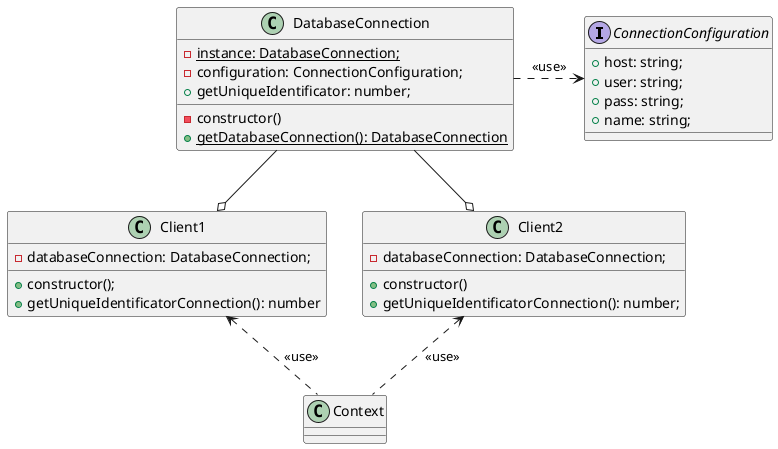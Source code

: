 @startuml
interface ConnectionConfiguration {
  + host: string;
  + user: string;
  + pass: string;
  + name: string;
}

class DatabaseConnection {
  - {static} instance: DatabaseConnection;
  - configuration: ConnectionConfiguration;
  + getUniqueIdentificator: number;
  - constructor()
  + {static} getDatabaseConnection(): DatabaseConnection
}

class Client1 {
  - databaseConnection: DatabaseConnection;
  + constructor();
  + getUniqueIdentificatorConnection(): number
}


class Client2 {
  - databaseConnection: DatabaseConnection;
  + constructor()
  + getUniqueIdentificatorConnection(): number;
}


DatabaseConnection .> ConnectionConfiguration : "<<use>>"
DatabaseConnection --o Client1
DatabaseConnection --o Client2

Client1 <-. Context : "<<use>>"
Client2 <-. Context : "<<use>>"
@endum
